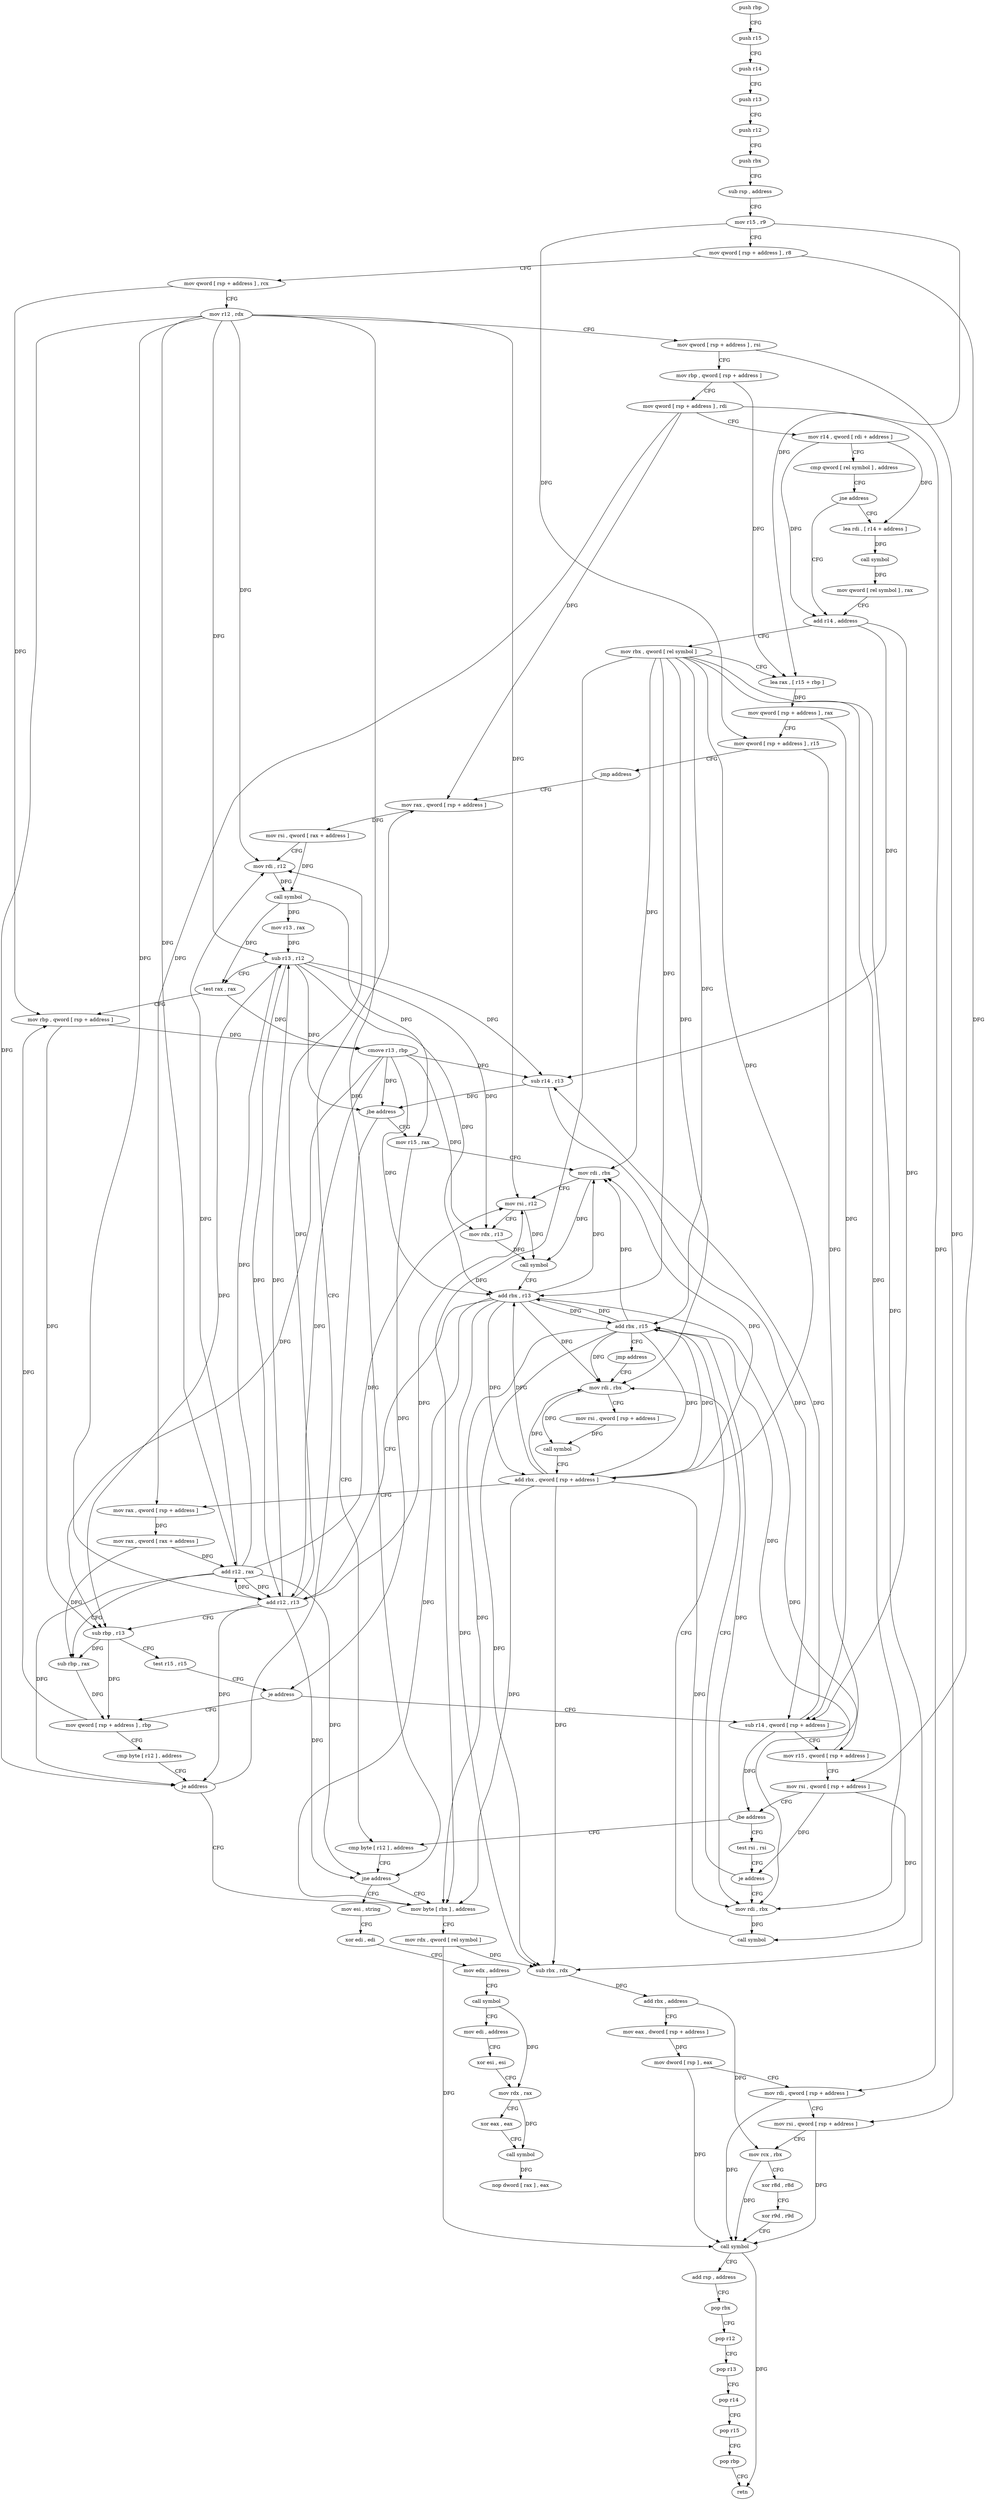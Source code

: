 digraph "func" {
"4251136" [label = "push rbp" ]
"4251137" [label = "push r15" ]
"4251139" [label = "push r14" ]
"4251141" [label = "push r13" ]
"4251143" [label = "push r12" ]
"4251145" [label = "push rbx" ]
"4251146" [label = "sub rsp , address" ]
"4251150" [label = "mov r15 , r9" ]
"4251153" [label = "mov qword [ rsp + address ] , r8" ]
"4251158" [label = "mov qword [ rsp + address ] , rcx" ]
"4251163" [label = "mov r12 , rdx" ]
"4251166" [label = "mov qword [ rsp + address ] , rsi" ]
"4251171" [label = "mov rbp , qword [ rsp + address ]" ]
"4251176" [label = "mov qword [ rsp + address ] , rdi" ]
"4251181" [label = "mov r14 , qword [ rdi + address ]" ]
"4251185" [label = "cmp qword [ rel symbol ] , address" ]
"4251193" [label = "jne address" ]
"4251211" [label = "add r14 , address" ]
"4251195" [label = "lea rdi , [ r14 + address ]" ]
"4251215" [label = "mov rbx , qword [ rel symbol ]" ]
"4251222" [label = "lea rax , [ r15 + rbp ]" ]
"4251226" [label = "mov qword [ rsp + address ] , rax" ]
"4251231" [label = "mov qword [ rsp + address ] , r15" ]
"4251236" [label = "jmp address" ]
"4251293" [label = "mov rax , qword [ rsp + address ]" ]
"4251199" [label = "call symbol" ]
"4251204" [label = "mov qword [ rel symbol ] , rax" ]
"4251298" [label = "mov rsi , qword [ rax + address ]" ]
"4251302" [label = "mov rdi , r12" ]
"4251305" [label = "call symbol" ]
"4251310" [label = "mov r13 , rax" ]
"4251313" [label = "sub r13 , r12" ]
"4251316" [label = "test rax , rax" ]
"4251319" [label = "mov rbp , qword [ rsp + address ]" ]
"4251324" [label = "cmove r13 , rbp" ]
"4251328" [label = "sub r14 , r13" ]
"4251331" [label = "jbe address" ]
"4251406" [label = "cmp byte [ r12 ] , address" ]
"4251333" [label = "mov r15 , rax" ]
"4251411" [label = "jne address" ]
"4251479" [label = "mov esi , string" ]
"4251413" [label = "mov byte [ rbx ] , address" ]
"4251336" [label = "mov rdi , rbx" ]
"4251339" [label = "mov rsi , r12" ]
"4251342" [label = "mov rdx , r13" ]
"4251345" [label = "call symbol" ]
"4251350" [label = "add rbx , r13" ]
"4251353" [label = "add r12 , r13" ]
"4251356" [label = "sub rbp , r13" ]
"4251359" [label = "test r15 , r15" ]
"4251362" [label = "je address" ]
"4251281" [label = "mov qword [ rsp + address ] , rbp" ]
"4251364" [label = "sub r14 , qword [ rsp + address ]" ]
"4251484" [label = "xor edi , edi" ]
"4251486" [label = "mov edx , address" ]
"4251491" [label = "call symbol" ]
"4251496" [label = "mov edi , address" ]
"4251501" [label = "xor esi , esi" ]
"4251503" [label = "mov rdx , rax" ]
"4251506" [label = "xor eax , eax" ]
"4251508" [label = "call symbol" ]
"4251513" [label = "nop dword [ rax ] , eax" ]
"4251416" [label = "mov rdx , qword [ rel symbol ]" ]
"4251423" [label = "sub rbx , rdx" ]
"4251426" [label = "add rbx , address" ]
"4251430" [label = "mov eax , dword [ rsp + address ]" ]
"4251437" [label = "mov dword [ rsp ] , eax" ]
"4251440" [label = "mov rdi , qword [ rsp + address ]" ]
"4251445" [label = "mov rsi , qword [ rsp + address ]" ]
"4251450" [label = "mov rcx , rbx" ]
"4251453" [label = "xor r8d , r8d" ]
"4251456" [label = "xor r9d , r9d" ]
"4251459" [label = "call symbol" ]
"4251464" [label = "add rsp , address" ]
"4251468" [label = "pop rbx" ]
"4251469" [label = "pop r12" ]
"4251471" [label = "pop r13" ]
"4251473" [label = "pop r14" ]
"4251475" [label = "pop r15" ]
"4251477" [label = "pop rbp" ]
"4251478" [label = "retn" ]
"4251286" [label = "cmp byte [ r12 ] , address" ]
"4251291" [label = "je address" ]
"4251369" [label = "mov r15 , qword [ rsp + address ]" ]
"4251374" [label = "mov rsi , qword [ rsp + address ]" ]
"4251379" [label = "jbe address" ]
"4251381" [label = "test rsi , rsi" ]
"4251384" [label = "je address" ]
"4251248" [label = "mov rdi , rbx" ]
"4251390" [label = "mov rdi , rbx" ]
"4251251" [label = "mov rsi , qword [ rsp + address ]" ]
"4251256" [label = "call symbol" ]
"4251261" [label = "add rbx , qword [ rsp + address ]" ]
"4251266" [label = "mov rax , qword [ rsp + address ]" ]
"4251271" [label = "mov rax , qword [ rax + address ]" ]
"4251275" [label = "add r12 , rax" ]
"4251278" [label = "sub rbp , rax" ]
"4251393" [label = "call symbol" ]
"4251398" [label = "add rbx , r15" ]
"4251401" [label = "jmp address" ]
"4251136" -> "4251137" [ label = "CFG" ]
"4251137" -> "4251139" [ label = "CFG" ]
"4251139" -> "4251141" [ label = "CFG" ]
"4251141" -> "4251143" [ label = "CFG" ]
"4251143" -> "4251145" [ label = "CFG" ]
"4251145" -> "4251146" [ label = "CFG" ]
"4251146" -> "4251150" [ label = "CFG" ]
"4251150" -> "4251153" [ label = "CFG" ]
"4251150" -> "4251222" [ label = "DFG" ]
"4251150" -> "4251231" [ label = "DFG" ]
"4251153" -> "4251158" [ label = "CFG" ]
"4251153" -> "4251374" [ label = "DFG" ]
"4251158" -> "4251163" [ label = "CFG" ]
"4251158" -> "4251319" [ label = "DFG" ]
"4251163" -> "4251166" [ label = "CFG" ]
"4251163" -> "4251302" [ label = "DFG" ]
"4251163" -> "4251313" [ label = "DFG" ]
"4251163" -> "4251411" [ label = "DFG" ]
"4251163" -> "4251339" [ label = "DFG" ]
"4251163" -> "4251353" [ label = "DFG" ]
"4251163" -> "4251291" [ label = "DFG" ]
"4251163" -> "4251275" [ label = "DFG" ]
"4251166" -> "4251171" [ label = "CFG" ]
"4251166" -> "4251445" [ label = "DFG" ]
"4251171" -> "4251176" [ label = "CFG" ]
"4251171" -> "4251222" [ label = "DFG" ]
"4251176" -> "4251181" [ label = "CFG" ]
"4251176" -> "4251293" [ label = "DFG" ]
"4251176" -> "4251440" [ label = "DFG" ]
"4251176" -> "4251266" [ label = "DFG" ]
"4251181" -> "4251185" [ label = "CFG" ]
"4251181" -> "4251211" [ label = "DFG" ]
"4251181" -> "4251195" [ label = "DFG" ]
"4251185" -> "4251193" [ label = "CFG" ]
"4251193" -> "4251211" [ label = "CFG" ]
"4251193" -> "4251195" [ label = "CFG" ]
"4251211" -> "4251215" [ label = "CFG" ]
"4251211" -> "4251328" [ label = "DFG" ]
"4251211" -> "4251364" [ label = "DFG" ]
"4251195" -> "4251199" [ label = "DFG" ]
"4251215" -> "4251222" [ label = "CFG" ]
"4251215" -> "4251336" [ label = "DFG" ]
"4251215" -> "4251350" [ label = "DFG" ]
"4251215" -> "4251413" [ label = "DFG" ]
"4251215" -> "4251423" [ label = "DFG" ]
"4251215" -> "4251248" [ label = "DFG" ]
"4251215" -> "4251261" [ label = "DFG" ]
"4251215" -> "4251390" [ label = "DFG" ]
"4251215" -> "4251398" [ label = "DFG" ]
"4251222" -> "4251226" [ label = "DFG" ]
"4251226" -> "4251231" [ label = "CFG" ]
"4251226" -> "4251364" [ label = "DFG" ]
"4251231" -> "4251236" [ label = "CFG" ]
"4251231" -> "4251369" [ label = "DFG" ]
"4251236" -> "4251293" [ label = "CFG" ]
"4251293" -> "4251298" [ label = "DFG" ]
"4251199" -> "4251204" [ label = "DFG" ]
"4251204" -> "4251211" [ label = "CFG" ]
"4251298" -> "4251302" [ label = "CFG" ]
"4251298" -> "4251305" [ label = "DFG" ]
"4251302" -> "4251305" [ label = "DFG" ]
"4251305" -> "4251310" [ label = "DFG" ]
"4251305" -> "4251316" [ label = "DFG" ]
"4251305" -> "4251333" [ label = "DFG" ]
"4251310" -> "4251313" [ label = "DFG" ]
"4251313" -> "4251316" [ label = "CFG" ]
"4251313" -> "4251328" [ label = "DFG" ]
"4251313" -> "4251331" [ label = "DFG" ]
"4251313" -> "4251342" [ label = "DFG" ]
"4251313" -> "4251350" [ label = "DFG" ]
"4251313" -> "4251353" [ label = "DFG" ]
"4251313" -> "4251356" [ label = "DFG" ]
"4251316" -> "4251319" [ label = "CFG" ]
"4251316" -> "4251324" [ label = "DFG" ]
"4251319" -> "4251324" [ label = "DFG" ]
"4251319" -> "4251356" [ label = "DFG" ]
"4251324" -> "4251328" [ label = "DFG" ]
"4251324" -> "4251331" [ label = "DFG" ]
"4251324" -> "4251342" [ label = "DFG" ]
"4251324" -> "4251350" [ label = "DFG" ]
"4251324" -> "4251353" [ label = "DFG" ]
"4251324" -> "4251356" [ label = "DFG" ]
"4251328" -> "4251331" [ label = "DFG" ]
"4251328" -> "4251364" [ label = "DFG" ]
"4251331" -> "4251406" [ label = "CFG" ]
"4251331" -> "4251333" [ label = "CFG" ]
"4251406" -> "4251411" [ label = "CFG" ]
"4251333" -> "4251336" [ label = "CFG" ]
"4251333" -> "4251362" [ label = "DFG" ]
"4251411" -> "4251479" [ label = "CFG" ]
"4251411" -> "4251413" [ label = "CFG" ]
"4251479" -> "4251484" [ label = "CFG" ]
"4251413" -> "4251416" [ label = "CFG" ]
"4251336" -> "4251339" [ label = "CFG" ]
"4251336" -> "4251345" [ label = "DFG" ]
"4251339" -> "4251342" [ label = "CFG" ]
"4251339" -> "4251345" [ label = "DFG" ]
"4251342" -> "4251345" [ label = "DFG" ]
"4251345" -> "4251350" [ label = "CFG" ]
"4251350" -> "4251353" [ label = "CFG" ]
"4251350" -> "4251336" [ label = "DFG" ]
"4251350" -> "4251413" [ label = "DFG" ]
"4251350" -> "4251423" [ label = "DFG" ]
"4251350" -> "4251248" [ label = "DFG" ]
"4251350" -> "4251261" [ label = "DFG" ]
"4251350" -> "4251390" [ label = "DFG" ]
"4251350" -> "4251398" [ label = "DFG" ]
"4251353" -> "4251356" [ label = "CFG" ]
"4251353" -> "4251302" [ label = "DFG" ]
"4251353" -> "4251313" [ label = "DFG" ]
"4251353" -> "4251411" [ label = "DFG" ]
"4251353" -> "4251339" [ label = "DFG" ]
"4251353" -> "4251291" [ label = "DFG" ]
"4251353" -> "4251275" [ label = "DFG" ]
"4251356" -> "4251359" [ label = "CFG" ]
"4251356" -> "4251281" [ label = "DFG" ]
"4251356" -> "4251278" [ label = "DFG" ]
"4251359" -> "4251362" [ label = "CFG" ]
"4251362" -> "4251281" [ label = "CFG" ]
"4251362" -> "4251364" [ label = "CFG" ]
"4251281" -> "4251286" [ label = "CFG" ]
"4251281" -> "4251319" [ label = "DFG" ]
"4251364" -> "4251369" [ label = "CFG" ]
"4251364" -> "4251328" [ label = "DFG" ]
"4251364" -> "4251379" [ label = "DFG" ]
"4251484" -> "4251486" [ label = "CFG" ]
"4251486" -> "4251491" [ label = "CFG" ]
"4251491" -> "4251496" [ label = "CFG" ]
"4251491" -> "4251503" [ label = "DFG" ]
"4251496" -> "4251501" [ label = "CFG" ]
"4251501" -> "4251503" [ label = "CFG" ]
"4251503" -> "4251506" [ label = "CFG" ]
"4251503" -> "4251508" [ label = "DFG" ]
"4251506" -> "4251508" [ label = "CFG" ]
"4251508" -> "4251513" [ label = "DFG" ]
"4251416" -> "4251423" [ label = "DFG" ]
"4251416" -> "4251459" [ label = "DFG" ]
"4251423" -> "4251426" [ label = "DFG" ]
"4251426" -> "4251430" [ label = "CFG" ]
"4251426" -> "4251450" [ label = "DFG" ]
"4251430" -> "4251437" [ label = "DFG" ]
"4251437" -> "4251440" [ label = "CFG" ]
"4251437" -> "4251459" [ label = "DFG" ]
"4251440" -> "4251445" [ label = "CFG" ]
"4251440" -> "4251459" [ label = "DFG" ]
"4251445" -> "4251450" [ label = "CFG" ]
"4251445" -> "4251459" [ label = "DFG" ]
"4251450" -> "4251453" [ label = "CFG" ]
"4251450" -> "4251459" [ label = "DFG" ]
"4251453" -> "4251456" [ label = "CFG" ]
"4251456" -> "4251459" [ label = "CFG" ]
"4251459" -> "4251464" [ label = "CFG" ]
"4251459" -> "4251478" [ label = "DFG" ]
"4251464" -> "4251468" [ label = "CFG" ]
"4251468" -> "4251469" [ label = "CFG" ]
"4251469" -> "4251471" [ label = "CFG" ]
"4251471" -> "4251473" [ label = "CFG" ]
"4251473" -> "4251475" [ label = "CFG" ]
"4251475" -> "4251477" [ label = "CFG" ]
"4251477" -> "4251478" [ label = "CFG" ]
"4251286" -> "4251291" [ label = "CFG" ]
"4251291" -> "4251413" [ label = "CFG" ]
"4251291" -> "4251293" [ label = "CFG" ]
"4251369" -> "4251374" [ label = "CFG" ]
"4251369" -> "4251398" [ label = "DFG" ]
"4251374" -> "4251379" [ label = "CFG" ]
"4251374" -> "4251384" [ label = "DFG" ]
"4251374" -> "4251393" [ label = "DFG" ]
"4251379" -> "4251406" [ label = "CFG" ]
"4251379" -> "4251381" [ label = "CFG" ]
"4251381" -> "4251384" [ label = "CFG" ]
"4251384" -> "4251248" [ label = "CFG" ]
"4251384" -> "4251390" [ label = "CFG" ]
"4251248" -> "4251251" [ label = "CFG" ]
"4251248" -> "4251256" [ label = "DFG" ]
"4251390" -> "4251393" [ label = "DFG" ]
"4251251" -> "4251256" [ label = "DFG" ]
"4251256" -> "4251261" [ label = "CFG" ]
"4251261" -> "4251266" [ label = "CFG" ]
"4251261" -> "4251336" [ label = "DFG" ]
"4251261" -> "4251413" [ label = "DFG" ]
"4251261" -> "4251248" [ label = "DFG" ]
"4251261" -> "4251350" [ label = "DFG" ]
"4251261" -> "4251423" [ label = "DFG" ]
"4251261" -> "4251390" [ label = "DFG" ]
"4251261" -> "4251398" [ label = "DFG" ]
"4251266" -> "4251271" [ label = "DFG" ]
"4251271" -> "4251275" [ label = "DFG" ]
"4251271" -> "4251278" [ label = "DFG" ]
"4251275" -> "4251278" [ label = "CFG" ]
"4251275" -> "4251302" [ label = "DFG" ]
"4251275" -> "4251313" [ label = "DFG" ]
"4251275" -> "4251411" [ label = "DFG" ]
"4251275" -> "4251339" [ label = "DFG" ]
"4251275" -> "4251291" [ label = "DFG" ]
"4251275" -> "4251353" [ label = "DFG" ]
"4251278" -> "4251281" [ label = "DFG" ]
"4251393" -> "4251398" [ label = "CFG" ]
"4251398" -> "4251401" [ label = "CFG" ]
"4251398" -> "4251336" [ label = "DFG" ]
"4251398" -> "4251413" [ label = "DFG" ]
"4251398" -> "4251248" [ label = "DFG" ]
"4251398" -> "4251390" [ label = "DFG" ]
"4251398" -> "4251350" [ label = "DFG" ]
"4251398" -> "4251423" [ label = "DFG" ]
"4251398" -> "4251261" [ label = "DFG" ]
"4251401" -> "4251248" [ label = "CFG" ]
}
